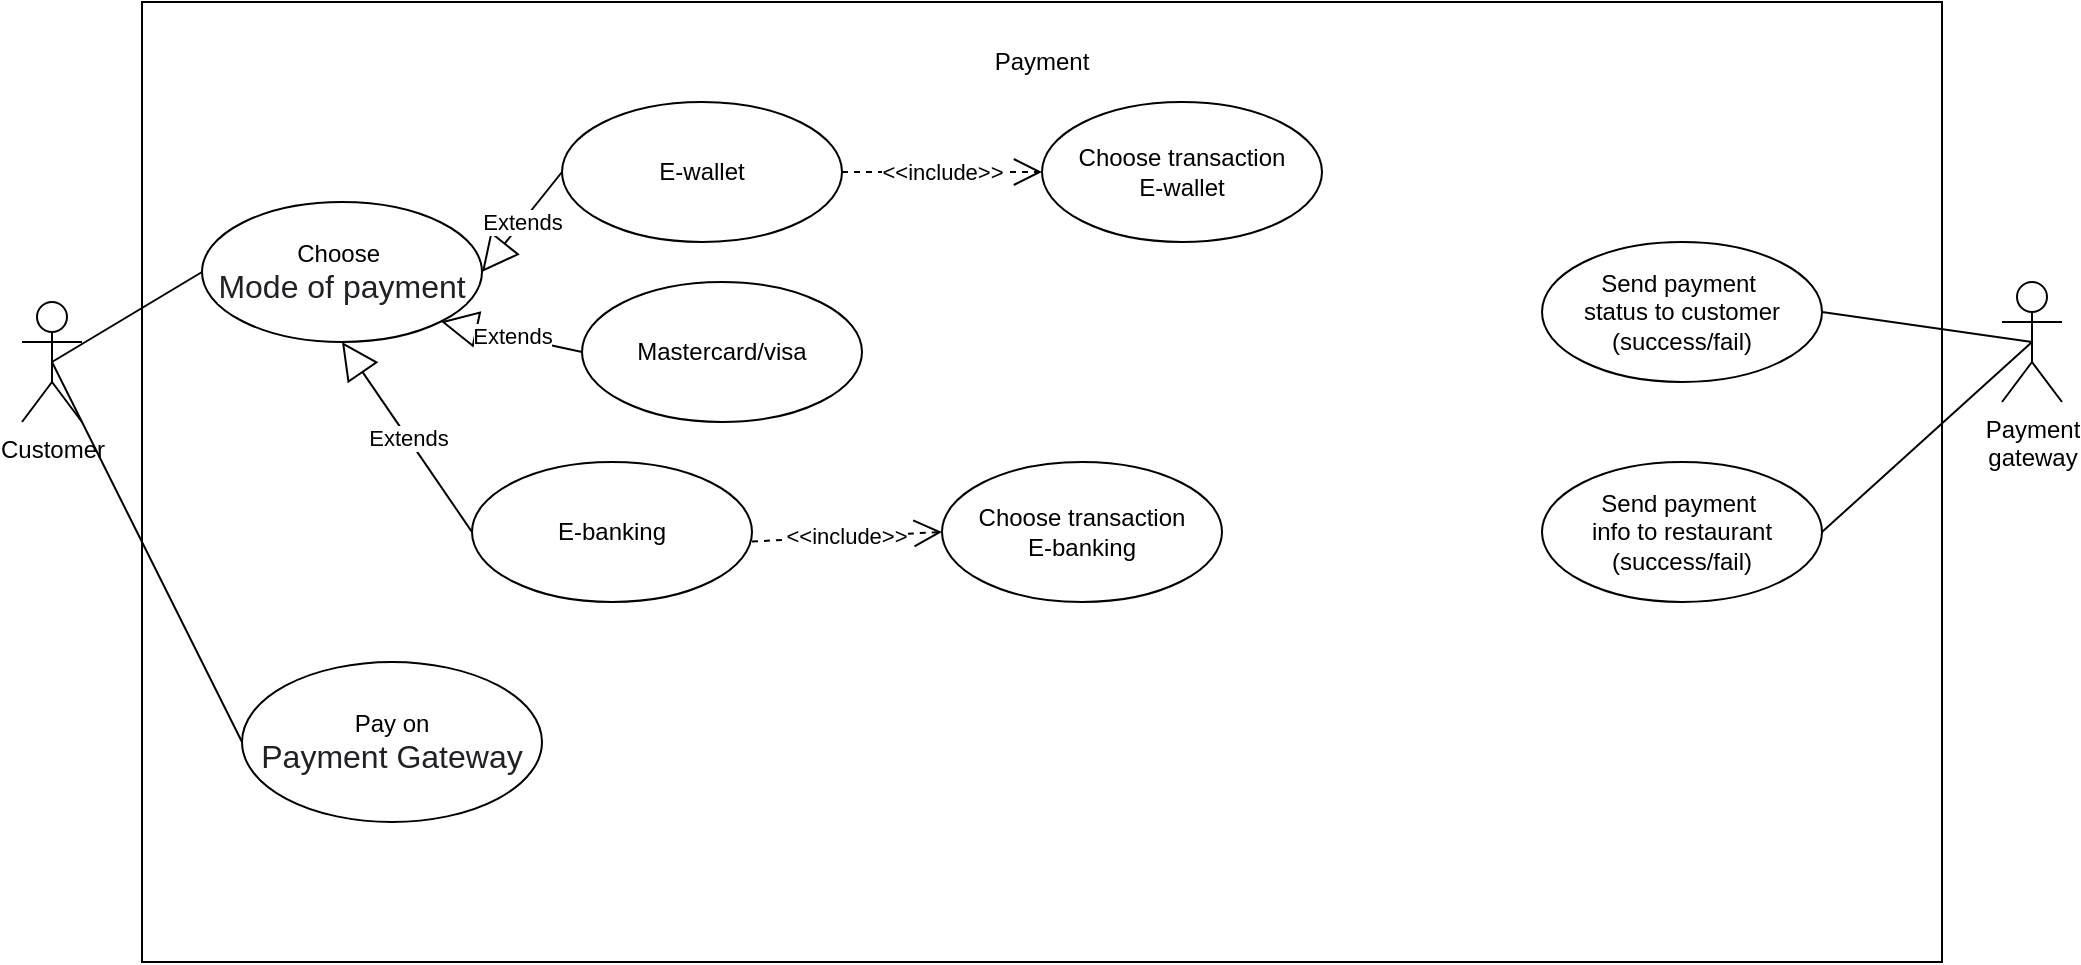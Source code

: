 <mxfile version="15.1.1" type="device"><diagram id="YFhkYCJop7_3k4o6IX3Z" name="Page-1"><mxGraphModel dx="1038" dy="579" grid="1" gridSize="10" guides="1" tooltips="1" connect="1" arrows="1" fold="1" page="1" pageScale="1" pageWidth="850" pageHeight="1100" math="0" shadow="0"><root><mxCell id="0"/><mxCell id="1" parent="0"/><mxCell id="o9odE-AYuWnAZyYP05YJ-2" value="Customer" style="shape=umlActor;verticalLabelPosition=bottom;verticalAlign=top;html=1;outlineConnect=0;" vertex="1" parent="1"><mxGeometry x="60" y="180" width="30" height="60" as="geometry"/></mxCell><mxCell id="o9odE-AYuWnAZyYP05YJ-3" value="" style="rounded=0;whiteSpace=wrap;html=1;" vertex="1" parent="1"><mxGeometry x="120" y="30" width="900" height="480" as="geometry"/></mxCell><mxCell id="o9odE-AYuWnAZyYP05YJ-4" value="Payment" style="text;html=1;strokeColor=none;fillColor=none;align=center;verticalAlign=middle;whiteSpace=wrap;rounded=0;" vertex="1" parent="1"><mxGeometry x="530" y="50" width="80" height="20" as="geometry"/></mxCell><mxCell id="o9odE-AYuWnAZyYP05YJ-6" value="Choose&amp;nbsp;&lt;br&gt;&lt;span style=&quot;color: rgb(32 , 33 , 36) ; font-family: &amp;#34;arial&amp;#34; , sans-serif ; font-size: 16px ; text-align: left ; background-color: rgb(255 , 255 , 255)&quot;&gt;Mode of payment&lt;/span&gt;" style="ellipse;whiteSpace=wrap;html=1;" vertex="1" parent="1"><mxGeometry x="150" y="130" width="140" height="70" as="geometry"/></mxCell><mxCell id="o9odE-AYuWnAZyYP05YJ-7" value="E-wallet" style="ellipse;whiteSpace=wrap;html=1;" vertex="1" parent="1"><mxGeometry x="330" y="80" width="140" height="70" as="geometry"/></mxCell><mxCell id="o9odE-AYuWnAZyYP05YJ-8" value="Mastercard/visa" style="ellipse;whiteSpace=wrap;html=1;" vertex="1" parent="1"><mxGeometry x="340" y="170" width="140" height="70" as="geometry"/></mxCell><mxCell id="o9odE-AYuWnAZyYP05YJ-9" value="E-banking" style="ellipse;whiteSpace=wrap;html=1;" vertex="1" parent="1"><mxGeometry x="285" y="260" width="140" height="70" as="geometry"/></mxCell><mxCell id="o9odE-AYuWnAZyYP05YJ-10" value="Choose transaction&lt;br&gt;E-wallet" style="ellipse;whiteSpace=wrap;html=1;" vertex="1" parent="1"><mxGeometry x="570" y="80" width="140" height="70" as="geometry"/></mxCell><mxCell id="o9odE-AYuWnAZyYP05YJ-11" value="Pay on&lt;br&gt;&lt;span style=&quot;color: rgb(32 , 33 , 36) ; font-family: &amp;#34;arial&amp;#34; , sans-serif ; font-size: 16px ; text-align: left ; background-color: rgb(255 , 255 , 255)&quot;&gt;Payment Gateway&lt;/span&gt;" style="ellipse;whiteSpace=wrap;html=1;" vertex="1" parent="1"><mxGeometry x="170" y="360" width="150" height="80" as="geometry"/></mxCell><mxCell id="o9odE-AYuWnAZyYP05YJ-12" value="Choose transaction&lt;br&gt;E-banking" style="ellipse;whiteSpace=wrap;html=1;" vertex="1" parent="1"><mxGeometry x="520" y="260" width="140" height="70" as="geometry"/></mxCell><mxCell id="o9odE-AYuWnAZyYP05YJ-14" value="Extends" style="endArrow=block;endSize=16;endFill=0;html=1;exitX=0;exitY=0.5;exitDx=0;exitDy=0;entryX=1;entryY=0.5;entryDx=0;entryDy=0;" edge="1" parent="1" source="o9odE-AYuWnAZyYP05YJ-7" target="o9odE-AYuWnAZyYP05YJ-6"><mxGeometry width="160" relative="1" as="geometry"><mxPoint x="340" y="270" as="sourcePoint"/><mxPoint x="500" y="270" as="targetPoint"/></mxGeometry></mxCell><mxCell id="o9odE-AYuWnAZyYP05YJ-15" value="Extends" style="endArrow=block;endSize=16;endFill=0;html=1;exitX=0;exitY=0.5;exitDx=0;exitDy=0;entryX=1;entryY=1;entryDx=0;entryDy=0;" edge="1" parent="1" source="o9odE-AYuWnAZyYP05YJ-8" target="o9odE-AYuWnAZyYP05YJ-6"><mxGeometry width="160" relative="1" as="geometry"><mxPoint x="340" y="125" as="sourcePoint"/><mxPoint x="300" y="175" as="targetPoint"/></mxGeometry></mxCell><mxCell id="o9odE-AYuWnAZyYP05YJ-16" value="Extends" style="endArrow=block;endSize=16;endFill=0;html=1;exitX=0;exitY=0.5;exitDx=0;exitDy=0;entryX=0.5;entryY=1;entryDx=0;entryDy=0;" edge="1" parent="1" source="o9odE-AYuWnAZyYP05YJ-9" target="o9odE-AYuWnAZyYP05YJ-6"><mxGeometry width="160" relative="1" as="geometry"><mxPoint x="350" y="215" as="sourcePoint"/><mxPoint x="279.497" y="199.749" as="targetPoint"/></mxGeometry></mxCell><mxCell id="o9odE-AYuWnAZyYP05YJ-17" value="&amp;lt;&amp;lt;include&amp;gt;&amp;gt;" style="endArrow=open;endSize=12;dashed=1;html=1;exitX=1;exitY=0.5;exitDx=0;exitDy=0;entryX=0;entryY=0.5;entryDx=0;entryDy=0;" edge="1" parent="1" source="o9odE-AYuWnAZyYP05YJ-7" target="o9odE-AYuWnAZyYP05YJ-10"><mxGeometry width="160" relative="1" as="geometry"><mxPoint x="340" y="270" as="sourcePoint"/><mxPoint x="500" y="270" as="targetPoint"/></mxGeometry></mxCell><mxCell id="o9odE-AYuWnAZyYP05YJ-18" value="&amp;lt;&amp;lt;include&amp;gt;&amp;gt;" style="endArrow=open;endSize=12;dashed=1;html=1;exitX=1;exitY=0.568;exitDx=0;exitDy=0;entryX=0;entryY=0.5;entryDx=0;entryDy=0;exitPerimeter=0;" edge="1" parent="1" source="o9odE-AYuWnAZyYP05YJ-9" target="o9odE-AYuWnAZyYP05YJ-12"><mxGeometry width="160" relative="1" as="geometry"><mxPoint x="480.0" y="125" as="sourcePoint"/><mxPoint x="580.0" y="125" as="targetPoint"/></mxGeometry></mxCell><mxCell id="o9odE-AYuWnAZyYP05YJ-22" value="" style="endArrow=none;html=1;exitX=0.5;exitY=0.5;exitDx=0;exitDy=0;exitPerimeter=0;entryX=0;entryY=0.5;entryDx=0;entryDy=0;" edge="1" parent="1" source="o9odE-AYuWnAZyYP05YJ-2" target="o9odE-AYuWnAZyYP05YJ-6"><mxGeometry width="50" height="50" relative="1" as="geometry"><mxPoint x="280" y="300" as="sourcePoint"/><mxPoint x="330" y="250" as="targetPoint"/></mxGeometry></mxCell><mxCell id="o9odE-AYuWnAZyYP05YJ-23" value="" style="endArrow=none;html=1;exitX=0.5;exitY=0.5;exitDx=0;exitDy=0;exitPerimeter=0;entryX=0;entryY=0.5;entryDx=0;entryDy=0;" edge="1" parent="1" source="o9odE-AYuWnAZyYP05YJ-2" target="o9odE-AYuWnAZyYP05YJ-11"><mxGeometry width="50" height="50" relative="1" as="geometry"><mxPoint x="85" y="220" as="sourcePoint"/><mxPoint x="160.0" y="175" as="targetPoint"/></mxGeometry></mxCell><mxCell id="o9odE-AYuWnAZyYP05YJ-24" value="Payment&lt;br&gt;gateway" style="shape=umlActor;verticalLabelPosition=bottom;verticalAlign=top;html=1;outlineConnect=0;" vertex="1" parent="1"><mxGeometry x="1050" y="170" width="30" height="60" as="geometry"/></mxCell><mxCell id="o9odE-AYuWnAZyYP05YJ-25" value="Send payment&amp;nbsp;&lt;br&gt;status to customer&lt;br&gt;(success/fail)" style="ellipse;whiteSpace=wrap;html=1;" vertex="1" parent="1"><mxGeometry x="820" y="150" width="140" height="70" as="geometry"/></mxCell><mxCell id="o9odE-AYuWnAZyYP05YJ-26" value="Send payment&amp;nbsp;&lt;br&gt;info to restaurant&lt;br&gt;(success/fail)" style="ellipse;whiteSpace=wrap;html=1;" vertex="1" parent="1"><mxGeometry x="820" y="260" width="140" height="70" as="geometry"/></mxCell><mxCell id="o9odE-AYuWnAZyYP05YJ-27" value="" style="endArrow=none;html=1;exitX=0.5;exitY=0.5;exitDx=0;exitDy=0;exitPerimeter=0;entryX=1;entryY=0.5;entryDx=0;entryDy=0;" edge="1" parent="1" source="o9odE-AYuWnAZyYP05YJ-24" target="o9odE-AYuWnAZyYP05YJ-25"><mxGeometry width="50" height="50" relative="1" as="geometry"><mxPoint x="600" y="360" as="sourcePoint"/><mxPoint x="650" y="310" as="targetPoint"/></mxGeometry></mxCell><mxCell id="o9odE-AYuWnAZyYP05YJ-28" value="" style="endArrow=none;html=1;exitX=0.5;exitY=0.5;exitDx=0;exitDy=0;exitPerimeter=0;entryX=1;entryY=0.5;entryDx=0;entryDy=0;" edge="1" parent="1" source="o9odE-AYuWnAZyYP05YJ-24" target="o9odE-AYuWnAZyYP05YJ-26"><mxGeometry width="50" height="50" relative="1" as="geometry"><mxPoint x="1075" y="210" as="sourcePoint"/><mxPoint x="970" y="195" as="targetPoint"/></mxGeometry></mxCell></root></mxGraphModel></diagram></mxfile>